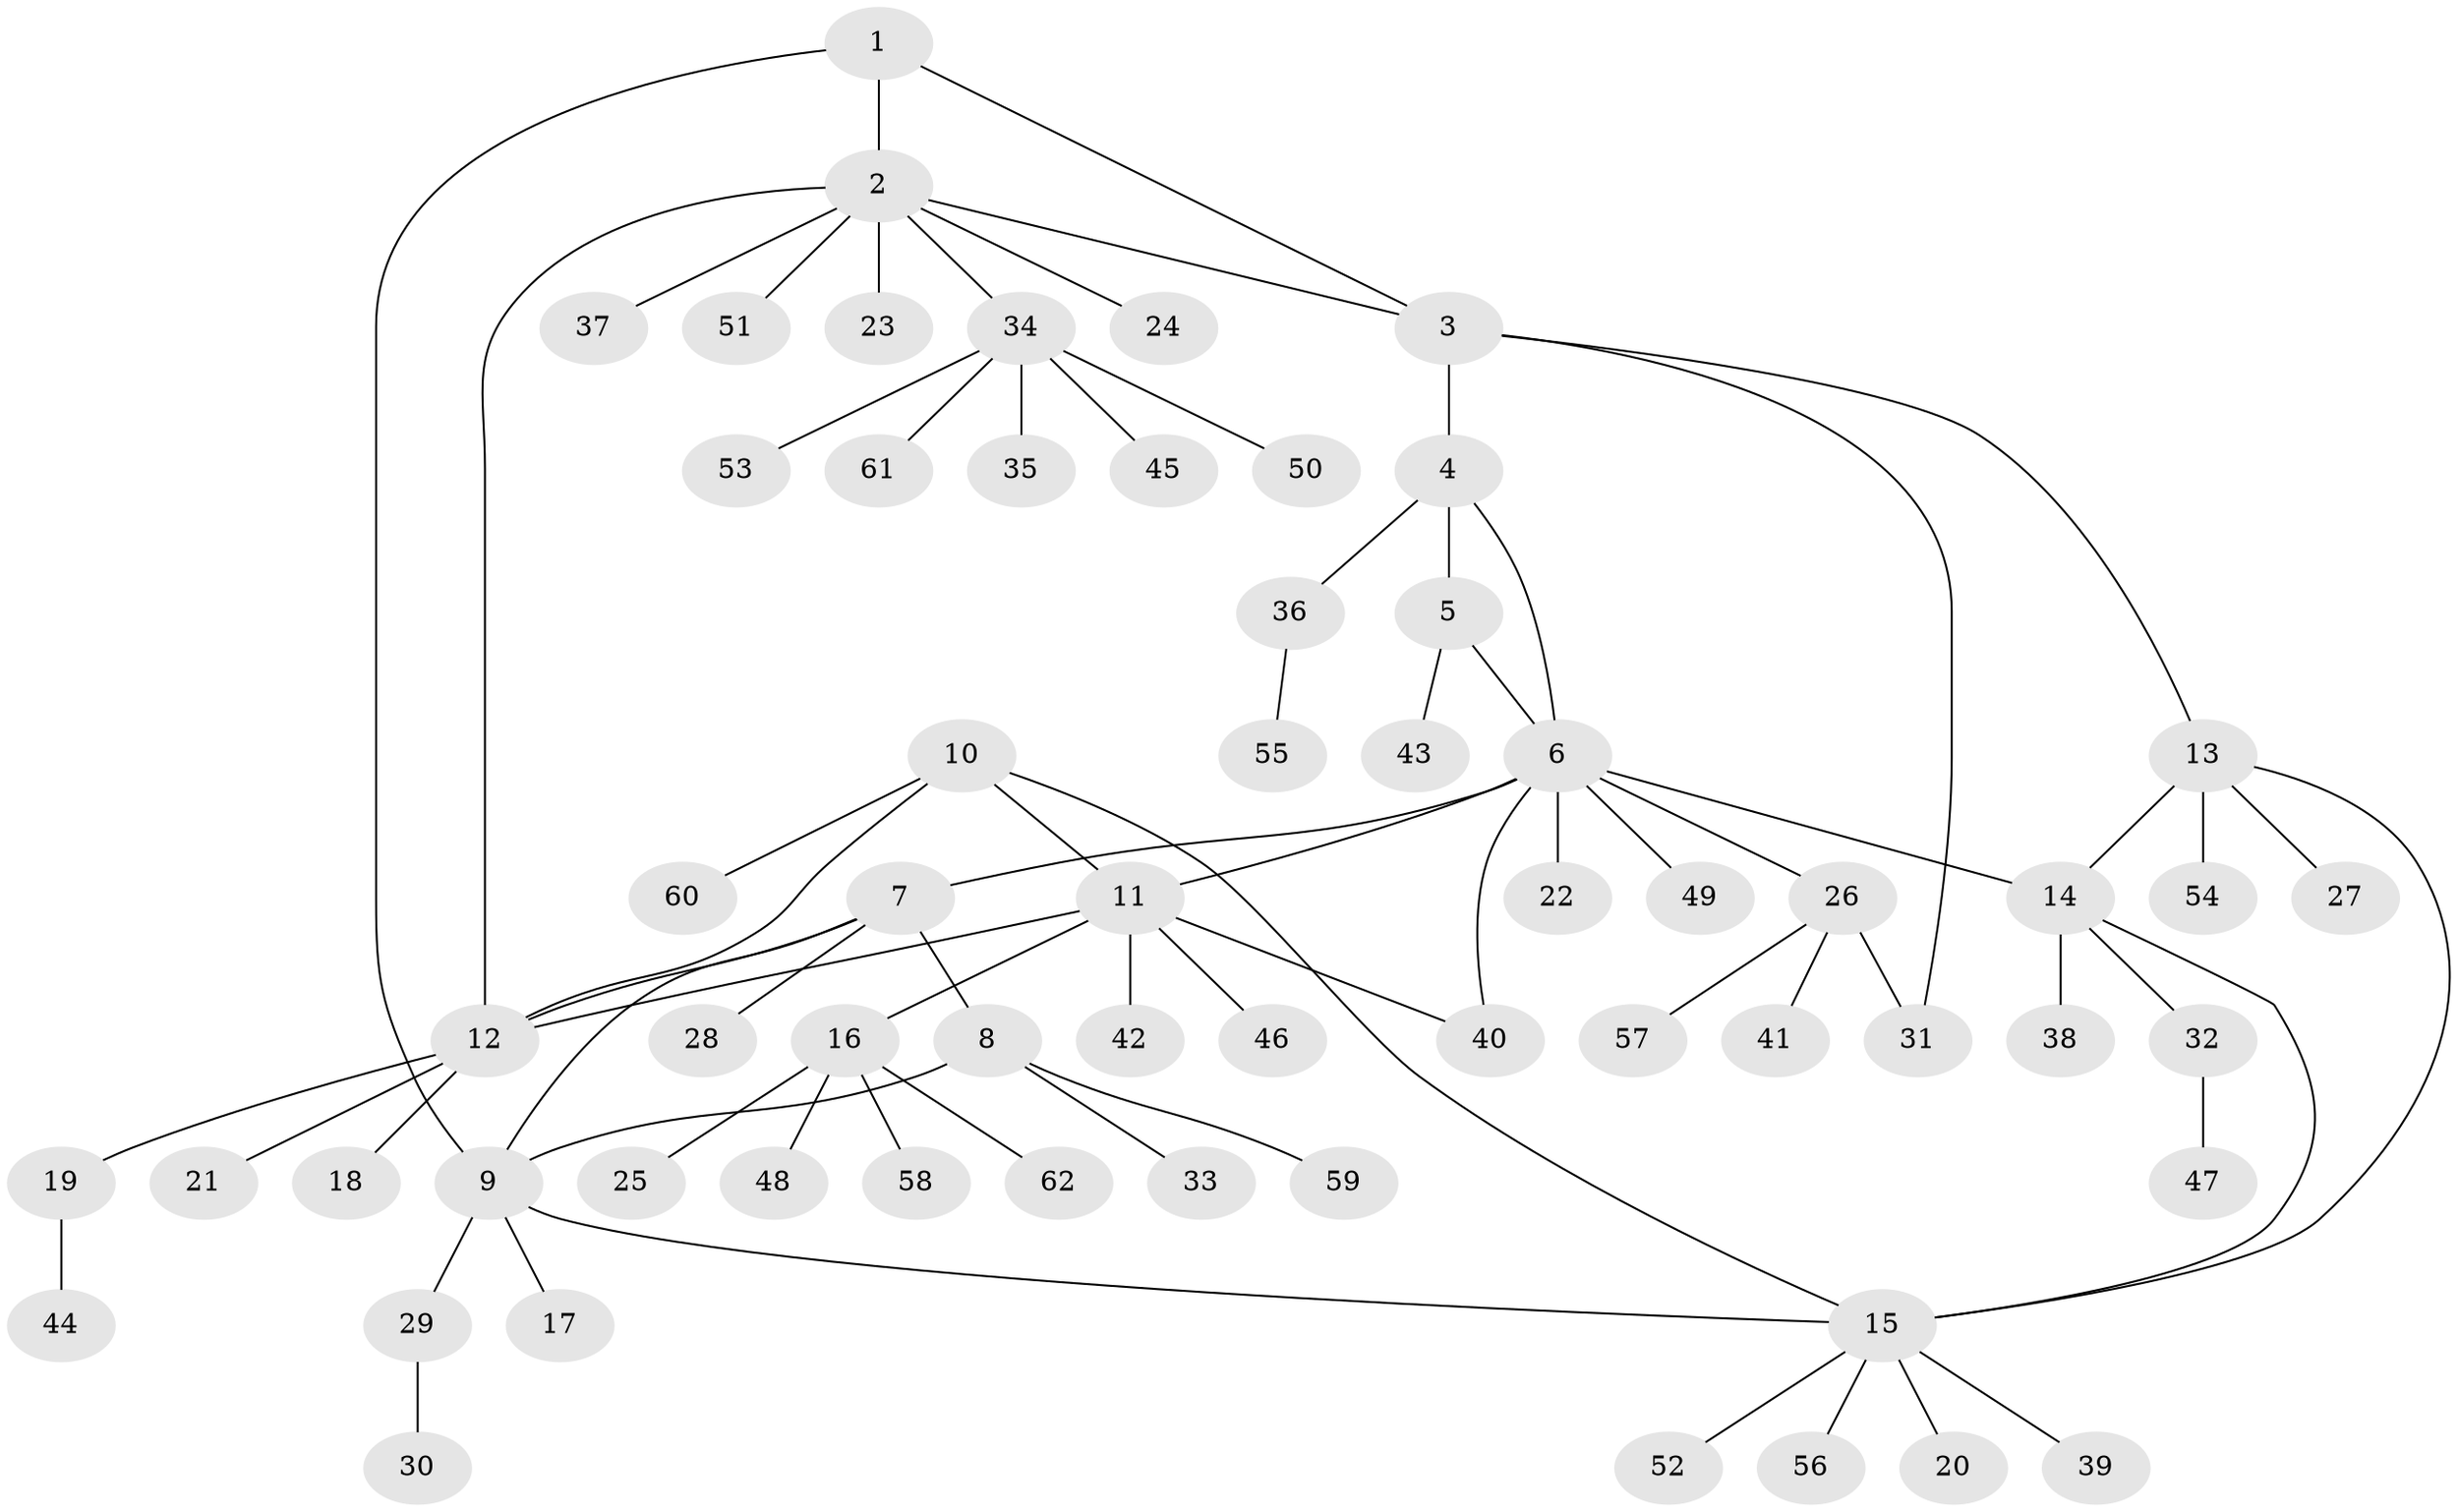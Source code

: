 // Generated by graph-tools (version 1.1) at 2025/55/03/09/25 04:55:46]
// undirected, 62 vertices, 74 edges
graph export_dot {
graph [start="1"]
  node [color=gray90,style=filled];
  1;
  2;
  3;
  4;
  5;
  6;
  7;
  8;
  9;
  10;
  11;
  12;
  13;
  14;
  15;
  16;
  17;
  18;
  19;
  20;
  21;
  22;
  23;
  24;
  25;
  26;
  27;
  28;
  29;
  30;
  31;
  32;
  33;
  34;
  35;
  36;
  37;
  38;
  39;
  40;
  41;
  42;
  43;
  44;
  45;
  46;
  47;
  48;
  49;
  50;
  51;
  52;
  53;
  54;
  55;
  56;
  57;
  58;
  59;
  60;
  61;
  62;
  1 -- 2;
  1 -- 3;
  1 -- 9;
  2 -- 3;
  2 -- 12;
  2 -- 23;
  2 -- 24;
  2 -- 34;
  2 -- 37;
  2 -- 51;
  3 -- 4;
  3 -- 13;
  3 -- 31;
  4 -- 5;
  4 -- 6;
  4 -- 36;
  5 -- 6;
  5 -- 43;
  6 -- 7;
  6 -- 11;
  6 -- 14;
  6 -- 22;
  6 -- 26;
  6 -- 40;
  6 -- 49;
  7 -- 8;
  7 -- 9;
  7 -- 12;
  7 -- 28;
  8 -- 9;
  8 -- 33;
  8 -- 59;
  9 -- 15;
  9 -- 17;
  9 -- 29;
  10 -- 11;
  10 -- 12;
  10 -- 15;
  10 -- 60;
  11 -- 12;
  11 -- 16;
  11 -- 40;
  11 -- 42;
  11 -- 46;
  12 -- 18;
  12 -- 19;
  12 -- 21;
  13 -- 14;
  13 -- 15;
  13 -- 27;
  13 -- 54;
  14 -- 15;
  14 -- 32;
  14 -- 38;
  15 -- 20;
  15 -- 39;
  15 -- 52;
  15 -- 56;
  16 -- 25;
  16 -- 48;
  16 -- 58;
  16 -- 62;
  19 -- 44;
  26 -- 31;
  26 -- 41;
  26 -- 57;
  29 -- 30;
  32 -- 47;
  34 -- 35;
  34 -- 45;
  34 -- 50;
  34 -- 53;
  34 -- 61;
  36 -- 55;
}
